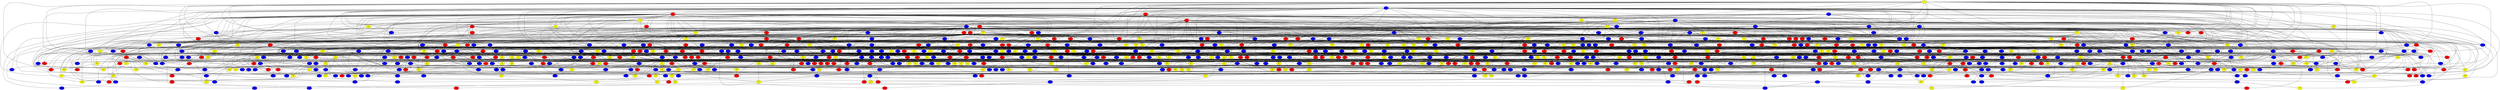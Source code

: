 graph {
0 [style = filled fillcolor = yellow];
1 [style = filled fillcolor = blue];
2 [style = filled fillcolor = red];
3 [style = filled fillcolor = red];
4 [style = filled fillcolor = yellow];
5 [style = filled fillcolor = blue];
6 [style = filled fillcolor = yellow];
7 [style = filled fillcolor = red];
8 [style = filled fillcolor = blue];
9 [style = filled fillcolor = blue];
10 [style = filled fillcolor = yellow];
11 [style = filled fillcolor = blue];
12 [style = filled fillcolor = blue];
13 [style = filled fillcolor = yellow];
14 [style = filled fillcolor = blue];
15 [style = filled fillcolor = blue];
16 [style = filled fillcolor = red];
17 [style = filled fillcolor = blue];
18 [style = filled fillcolor = yellow];
19 [style = filled fillcolor = yellow];
20 [style = filled fillcolor = blue];
21 [style = filled fillcolor = blue];
22 [style = filled fillcolor = red];
23 [style = filled fillcolor = red];
24 [style = filled fillcolor = yellow];
25 [style = filled fillcolor = yellow];
26 [style = filled fillcolor = blue];
27 [style = filled fillcolor = red];
28 [style = filled fillcolor = red];
29 [style = filled fillcolor = blue];
30 [style = filled fillcolor = blue];
31 [style = filled fillcolor = yellow];
32 [style = filled fillcolor = red];
33 [style = filled fillcolor = red];
34 [style = filled fillcolor = yellow];
35 [style = filled fillcolor = yellow];
36 [style = filled fillcolor = red];
37 [style = filled fillcolor = yellow];
38 [style = filled fillcolor = yellow];
39 [style = filled fillcolor = red];
40 [style = filled fillcolor = red];
41 [style = filled fillcolor = blue];
42 [style = filled fillcolor = red];
43 [style = filled fillcolor = yellow];
44 [style = filled fillcolor = blue];
45 [style = filled fillcolor = yellow];
46 [style = filled fillcolor = red];
47 [style = filled fillcolor = yellow];
48 [style = filled fillcolor = red];
49 [style = filled fillcolor = red];
50 [style = filled fillcolor = red];
51 [style = filled fillcolor = red];
52 [style = filled fillcolor = red];
53 [style = filled fillcolor = yellow];
54 [style = filled fillcolor = blue];
55 [style = filled fillcolor = red];
56 [style = filled fillcolor = yellow];
57 [style = filled fillcolor = blue];
58 [style = filled fillcolor = blue];
59 [style = filled fillcolor = yellow];
60 [style = filled fillcolor = blue];
61 [style = filled fillcolor = blue];
62 [style = filled fillcolor = yellow];
63 [style = filled fillcolor = blue];
64 [style = filled fillcolor = yellow];
65 [style = filled fillcolor = blue];
66 [style = filled fillcolor = blue];
67 [style = filled fillcolor = blue];
68 [style = filled fillcolor = blue];
69 [style = filled fillcolor = yellow];
70 [style = filled fillcolor = red];
71 [style = filled fillcolor = blue];
72 [style = filled fillcolor = yellow];
73 [style = filled fillcolor = blue];
74 [style = filled fillcolor = red];
75 [style = filled fillcolor = red];
76 [style = filled fillcolor = blue];
77 [style = filled fillcolor = yellow];
78 [style = filled fillcolor = yellow];
79 [style = filled fillcolor = red];
80 [style = filled fillcolor = red];
81 [style = filled fillcolor = yellow];
82 [style = filled fillcolor = blue];
83 [style = filled fillcolor = red];
84 [style = filled fillcolor = blue];
85 [style = filled fillcolor = blue];
86 [style = filled fillcolor = blue];
87 [style = filled fillcolor = yellow];
88 [style = filled fillcolor = blue];
89 [style = filled fillcolor = red];
90 [style = filled fillcolor = blue];
91 [style = filled fillcolor = red];
92 [style = filled fillcolor = blue];
93 [style = filled fillcolor = blue];
94 [style = filled fillcolor = blue];
95 [style = filled fillcolor = blue];
96 [style = filled fillcolor = blue];
97 [style = filled fillcolor = yellow];
98 [style = filled fillcolor = red];
99 [style = filled fillcolor = yellow];
100 [style = filled fillcolor = blue];
101 [style = filled fillcolor = blue];
102 [style = filled fillcolor = blue];
103 [style = filled fillcolor = blue];
104 [style = filled fillcolor = blue];
105 [style = filled fillcolor = blue];
106 [style = filled fillcolor = yellow];
107 [style = filled fillcolor = yellow];
108 [style = filled fillcolor = blue];
109 [style = filled fillcolor = yellow];
110 [style = filled fillcolor = blue];
111 [style = filled fillcolor = red];
112 [style = filled fillcolor = blue];
113 [style = filled fillcolor = red];
114 [style = filled fillcolor = blue];
115 [style = filled fillcolor = red];
116 [style = filled fillcolor = yellow];
117 [style = filled fillcolor = blue];
118 [style = filled fillcolor = blue];
119 [style = filled fillcolor = yellow];
120 [style = filled fillcolor = red];
121 [style = filled fillcolor = yellow];
122 [style = filled fillcolor = yellow];
123 [style = filled fillcolor = blue];
124 [style = filled fillcolor = red];
125 [style = filled fillcolor = red];
126 [style = filled fillcolor = blue];
127 [style = filled fillcolor = red];
128 [style = filled fillcolor = blue];
129 [style = filled fillcolor = yellow];
130 [style = filled fillcolor = red];
131 [style = filled fillcolor = red];
132 [style = filled fillcolor = yellow];
133 [style = filled fillcolor = blue];
134 [style = filled fillcolor = blue];
135 [style = filled fillcolor = yellow];
136 [style = filled fillcolor = blue];
137 [style = filled fillcolor = red];
138 [style = filled fillcolor = red];
139 [style = filled fillcolor = yellow];
140 [style = filled fillcolor = blue];
141 [style = filled fillcolor = yellow];
142 [style = filled fillcolor = blue];
143 [style = filled fillcolor = red];
144 [style = filled fillcolor = blue];
145 [style = filled fillcolor = blue];
146 [style = filled fillcolor = yellow];
147 [style = filled fillcolor = yellow];
148 [style = filled fillcolor = yellow];
149 [style = filled fillcolor = blue];
150 [style = filled fillcolor = blue];
151 [style = filled fillcolor = red];
152 [style = filled fillcolor = blue];
153 [style = filled fillcolor = red];
154 [style = filled fillcolor = blue];
155 [style = filled fillcolor = red];
156 [style = filled fillcolor = yellow];
157 [style = filled fillcolor = yellow];
158 [style = filled fillcolor = blue];
159 [style = filled fillcolor = yellow];
160 [style = filled fillcolor = red];
161 [style = filled fillcolor = red];
162 [style = filled fillcolor = blue];
163 [style = filled fillcolor = yellow];
164 [style = filled fillcolor = blue];
165 [style = filled fillcolor = red];
166 [style = filled fillcolor = red];
167 [style = filled fillcolor = red];
168 [style = filled fillcolor = yellow];
169 [style = filled fillcolor = yellow];
170 [style = filled fillcolor = red];
171 [style = filled fillcolor = blue];
172 [style = filled fillcolor = red];
173 [style = filled fillcolor = yellow];
174 [style = filled fillcolor = yellow];
175 [style = filled fillcolor = red];
176 [style = filled fillcolor = yellow];
177 [style = filled fillcolor = red];
178 [style = filled fillcolor = red];
179 [style = filled fillcolor = blue];
180 [style = filled fillcolor = red];
181 [style = filled fillcolor = blue];
182 [style = filled fillcolor = blue];
183 [style = filled fillcolor = yellow];
184 [style = filled fillcolor = blue];
185 [style = filled fillcolor = blue];
186 [style = filled fillcolor = red];
187 [style = filled fillcolor = yellow];
188 [style = filled fillcolor = blue];
189 [style = filled fillcolor = yellow];
190 [style = filled fillcolor = blue];
191 [style = filled fillcolor = blue];
192 [style = filled fillcolor = red];
193 [style = filled fillcolor = blue];
194 [style = filled fillcolor = blue];
195 [style = filled fillcolor = blue];
196 [style = filled fillcolor = blue];
197 [style = filled fillcolor = blue];
198 [style = filled fillcolor = blue];
199 [style = filled fillcolor = blue];
200 [style = filled fillcolor = blue];
201 [style = filled fillcolor = blue];
202 [style = filled fillcolor = blue];
203 [style = filled fillcolor = red];
204 [style = filled fillcolor = red];
205 [style = filled fillcolor = blue];
206 [style = filled fillcolor = yellow];
207 [style = filled fillcolor = blue];
208 [style = filled fillcolor = red];
209 [style = filled fillcolor = yellow];
210 [style = filled fillcolor = yellow];
211 [style = filled fillcolor = red];
212 [style = filled fillcolor = blue];
213 [style = filled fillcolor = red];
214 [style = filled fillcolor = yellow];
215 [style = filled fillcolor = yellow];
216 [style = filled fillcolor = blue];
217 [style = filled fillcolor = blue];
218 [style = filled fillcolor = yellow];
219 [style = filled fillcolor = blue];
220 [style = filled fillcolor = yellow];
221 [style = filled fillcolor = blue];
222 [style = filled fillcolor = blue];
223 [style = filled fillcolor = blue];
224 [style = filled fillcolor = red];
225 [style = filled fillcolor = red];
226 [style = filled fillcolor = yellow];
227 [style = filled fillcolor = blue];
228 [style = filled fillcolor = yellow];
229 [style = filled fillcolor = red];
230 [style = filled fillcolor = red];
231 [style = filled fillcolor = red];
232 [style = filled fillcolor = yellow];
233 [style = filled fillcolor = yellow];
234 [style = filled fillcolor = red];
235 [style = filled fillcolor = blue];
236 [style = filled fillcolor = blue];
237 [style = filled fillcolor = red];
238 [style = filled fillcolor = yellow];
239 [style = filled fillcolor = blue];
240 [style = filled fillcolor = yellow];
241 [style = filled fillcolor = blue];
242 [style = filled fillcolor = blue];
243 [style = filled fillcolor = blue];
244 [style = filled fillcolor = blue];
245 [style = filled fillcolor = blue];
246 [style = filled fillcolor = blue];
247 [style = filled fillcolor = blue];
248 [style = filled fillcolor = red];
249 [style = filled fillcolor = yellow];
250 [style = filled fillcolor = yellow];
251 [style = filled fillcolor = red];
252 [style = filled fillcolor = red];
253 [style = filled fillcolor = yellow];
254 [style = filled fillcolor = blue];
255 [style = filled fillcolor = red];
256 [style = filled fillcolor = blue];
257 [style = filled fillcolor = blue];
258 [style = filled fillcolor = blue];
259 [style = filled fillcolor = red];
260 [style = filled fillcolor = blue];
261 [style = filled fillcolor = red];
262 [style = filled fillcolor = yellow];
263 [style = filled fillcolor = blue];
264 [style = filled fillcolor = red];
265 [style = filled fillcolor = blue];
266 [style = filled fillcolor = red];
267 [style = filled fillcolor = blue];
268 [style = filled fillcolor = red];
269 [style = filled fillcolor = blue];
270 [style = filled fillcolor = red];
271 [style = filled fillcolor = blue];
272 [style = filled fillcolor = yellow];
273 [style = filled fillcolor = red];
274 [style = filled fillcolor = blue];
275 [style = filled fillcolor = red];
276 [style = filled fillcolor = yellow];
277 [style = filled fillcolor = blue];
278 [style = filled fillcolor = yellow];
279 [style = filled fillcolor = blue];
280 [style = filled fillcolor = blue];
281 [style = filled fillcolor = blue];
282 [style = filled fillcolor = blue];
283 [style = filled fillcolor = yellow];
284 [style = filled fillcolor = blue];
285 [style = filled fillcolor = yellow];
286 [style = filled fillcolor = blue];
287 [style = filled fillcolor = yellow];
288 [style = filled fillcolor = blue];
289 [style = filled fillcolor = blue];
290 [style = filled fillcolor = blue];
291 [style = filled fillcolor = blue];
292 [style = filled fillcolor = blue];
293 [style = filled fillcolor = blue];
294 [style = filled fillcolor = yellow];
295 [style = filled fillcolor = yellow];
296 [style = filled fillcolor = blue];
297 [style = filled fillcolor = blue];
298 [style = filled fillcolor = yellow];
299 [style = filled fillcolor = blue];
300 [style = filled fillcolor = blue];
301 [style = filled fillcolor = yellow];
302 [style = filled fillcolor = blue];
303 [style = filled fillcolor = blue];
304 [style = filled fillcolor = blue];
305 [style = filled fillcolor = blue];
306 [style = filled fillcolor = red];
307 [style = filled fillcolor = blue];
308 [style = filled fillcolor = blue];
309 [style = filled fillcolor = yellow];
310 [style = filled fillcolor = yellow];
311 [style = filled fillcolor = red];
312 [style = filled fillcolor = blue];
313 [style = filled fillcolor = yellow];
314 [style = filled fillcolor = blue];
315 [style = filled fillcolor = blue];
316 [style = filled fillcolor = red];
317 [style = filled fillcolor = blue];
318 [style = filled fillcolor = yellow];
319 [style = filled fillcolor = blue];
320 [style = filled fillcolor = yellow];
321 [style = filled fillcolor = red];
322 [style = filled fillcolor = yellow];
323 [style = filled fillcolor = yellow];
324 [style = filled fillcolor = yellow];
325 [style = filled fillcolor = yellow];
326 [style = filled fillcolor = blue];
327 [style = filled fillcolor = blue];
328 [style = filled fillcolor = blue];
329 [style = filled fillcolor = yellow];
330 [style = filled fillcolor = yellow];
331 [style = filled fillcolor = blue];
332 [style = filled fillcolor = blue];
333 [style = filled fillcolor = yellow];
334 [style = filled fillcolor = red];
335 [style = filled fillcolor = blue];
336 [style = filled fillcolor = blue];
337 [style = filled fillcolor = blue];
338 [style = filled fillcolor = blue];
339 [style = filled fillcolor = yellow];
340 [style = filled fillcolor = yellow];
341 [style = filled fillcolor = blue];
342 [style = filled fillcolor = yellow];
343 [style = filled fillcolor = red];
344 [style = filled fillcolor = red];
345 [style = filled fillcolor = yellow];
346 [style = filled fillcolor = yellow];
347 [style = filled fillcolor = blue];
348 [style = filled fillcolor = red];
349 [style = filled fillcolor = yellow];
350 [style = filled fillcolor = blue];
351 [style = filled fillcolor = blue];
352 [style = filled fillcolor = red];
353 [style = filled fillcolor = red];
354 [style = filled fillcolor = yellow];
355 [style = filled fillcolor = yellow];
356 [style = filled fillcolor = red];
357 [style = filled fillcolor = red];
358 [style = filled fillcolor = blue];
359 [style = filled fillcolor = yellow];
360 [style = filled fillcolor = blue];
361 [style = filled fillcolor = yellow];
362 [style = filled fillcolor = yellow];
363 [style = filled fillcolor = blue];
364 [style = filled fillcolor = blue];
365 [style = filled fillcolor = blue];
366 [style = filled fillcolor = blue];
367 [style = filled fillcolor = red];
368 [style = filled fillcolor = blue];
369 [style = filled fillcolor = red];
370 [style = filled fillcolor = blue];
371 [style = filled fillcolor = blue];
372 [style = filled fillcolor = red];
373 [style = filled fillcolor = blue];
374 [style = filled fillcolor = blue];
375 [style = filled fillcolor = yellow];
376 [style = filled fillcolor = blue];
377 [style = filled fillcolor = red];
378 [style = filled fillcolor = blue];
379 [style = filled fillcolor = yellow];
380 [style = filled fillcolor = blue];
381 [style = filled fillcolor = blue];
382 [style = filled fillcolor = blue];
383 [style = filled fillcolor = yellow];
384 [style = filled fillcolor = yellow];
385 [style = filled fillcolor = blue];
386 [style = filled fillcolor = yellow];
387 [style = filled fillcolor = blue];
388 [style = filled fillcolor = blue];
389 [style = filled fillcolor = red];
390 [style = filled fillcolor = blue];
391 [style = filled fillcolor = blue];
392 [style = filled fillcolor = blue];
393 [style = filled fillcolor = blue];
394 [style = filled fillcolor = blue];
395 [style = filled fillcolor = blue];
396 [style = filled fillcolor = red];
397 [style = filled fillcolor = yellow];
398 [style = filled fillcolor = blue];
399 [style = filled fillcolor = yellow];
400 [style = filled fillcolor = blue];
401 [style = filled fillcolor = red];
402 [style = filled fillcolor = red];
403 [style = filled fillcolor = blue];
404 [style = filled fillcolor = yellow];
405 [style = filled fillcolor = red];
406 [style = filled fillcolor = red];
407 [style = filled fillcolor = red];
408 [style = filled fillcolor = blue];
409 [style = filled fillcolor = blue];
410 [style = filled fillcolor = blue];
411 [style = filled fillcolor = red];
412 [style = filled fillcolor = blue];
413 [style = filled fillcolor = red];
414 [style = filled fillcolor = blue];
415 [style = filled fillcolor = blue];
416 [style = filled fillcolor = red];
417 [style = filled fillcolor = yellow];
418 [style = filled fillcolor = blue];
419 [style = filled fillcolor = yellow];
420 [style = filled fillcolor = yellow];
421 [style = filled fillcolor = blue];
422 [style = filled fillcolor = yellow];
423 [style = filled fillcolor = blue];
424 [style = filled fillcolor = blue];
425 [style = filled fillcolor = blue];
426 [style = filled fillcolor = red];
427 [style = filled fillcolor = blue];
428 [style = filled fillcolor = blue];
429 [style = filled fillcolor = blue];
430 [style = filled fillcolor = yellow];
431 [style = filled fillcolor = red];
432 [style = filled fillcolor = blue];
433 [style = filled fillcolor = yellow];
434 [style = filled fillcolor = blue];
435 [style = filled fillcolor = blue];
436 [style = filled fillcolor = red];
437 [style = filled fillcolor = yellow];
438 [style = filled fillcolor = red];
439 [style = filled fillcolor = yellow];
440 [style = filled fillcolor = blue];
441 [style = filled fillcolor = red];
442 [style = filled fillcolor = yellow];
443 [style = filled fillcolor = blue];
444 [style = filled fillcolor = yellow];
445 [style = filled fillcolor = red];
446 [style = filled fillcolor = red];
447 [style = filled fillcolor = blue];
448 [style = filled fillcolor = yellow];
449 [style = filled fillcolor = red];
450 [style = filled fillcolor = blue];
451 [style = filled fillcolor = yellow];
452 [style = filled fillcolor = red];
453 [style = filled fillcolor = blue];
454 [style = filled fillcolor = red];
455 [style = filled fillcolor = blue];
456 [style = filled fillcolor = yellow];
457 [style = filled fillcolor = red];
458 [style = filled fillcolor = red];
459 [style = filled fillcolor = yellow];
460 [style = filled fillcolor = blue];
461 [style = filled fillcolor = yellow];
462 [style = filled fillcolor = red];
463 [style = filled fillcolor = blue];
464 [style = filled fillcolor = blue];
465 [style = filled fillcolor = yellow];
466 [style = filled fillcolor = blue];
467 [style = filled fillcolor = red];
468 [style = filled fillcolor = yellow];
469 [style = filled fillcolor = blue];
470 [style = filled fillcolor = red];
471 [style = filled fillcolor = blue];
472 [style = filled fillcolor = blue];
473 [style = filled fillcolor = yellow];
474 [style = filled fillcolor = red];
475 [style = filled fillcolor = blue];
476 [style = filled fillcolor = blue];
477 [style = filled fillcolor = blue];
478 [style = filled fillcolor = blue];
479 [style = filled fillcolor = yellow];
480 [style = filled fillcolor = blue];
481 [style = filled fillcolor = yellow];
482 [style = filled fillcolor = blue];
483 [style = filled fillcolor = yellow];
484 [style = filled fillcolor = blue];
485 [style = filled fillcolor = blue];
486 [style = filled fillcolor = red];
487 [style = filled fillcolor = yellow];
488 [style = filled fillcolor = blue];
489 [style = filled fillcolor = red];
490 [style = filled fillcolor = yellow];
491 [style = filled fillcolor = red];
492 [style = filled fillcolor = red];
493 [style = filled fillcolor = yellow];
494 [style = filled fillcolor = red];
495 [style = filled fillcolor = red];
496 [style = filled fillcolor = yellow];
497 [style = filled fillcolor = blue];
498 [style = filled fillcolor = red];
499 [style = filled fillcolor = red];
500 [style = filled fillcolor = red];
501 [style = filled fillcolor = yellow];
502 [style = filled fillcolor = yellow];
503 [style = filled fillcolor = red];
504 [style = filled fillcolor = blue];
505 [style = filled fillcolor = blue];
506 [style = filled fillcolor = blue];
507 [style = filled fillcolor = blue];
508 [style = filled fillcolor = yellow];
509 [style = filled fillcolor = red];
510 [style = filled fillcolor = yellow];
511 [style = filled fillcolor = yellow];
512 [style = filled fillcolor = blue];
513 [style = filled fillcolor = blue];
514 [style = filled fillcolor = red];
515 [style = filled fillcolor = blue];
516 [style = filled fillcolor = yellow];
517 [style = filled fillcolor = red];
518 [style = filled fillcolor = red];
519 [style = filled fillcolor = yellow];
520 [style = filled fillcolor = red];
521 [style = filled fillcolor = blue];
522 [style = filled fillcolor = blue];
523 [style = filled fillcolor = red];
524 [style = filled fillcolor = blue];
525 [style = filled fillcolor = yellow];
526 [style = filled fillcolor = blue];
527 [style = filled fillcolor = red];
528 [style = filled fillcolor = blue];
529 [style = filled fillcolor = yellow];
530 [style = filled fillcolor = red];
531 [style = filled fillcolor = blue];
532 [style = filled fillcolor = red];
533 [style = filled fillcolor = red];
534 [style = filled fillcolor = blue];
535 [style = filled fillcolor = yellow];
536 [style = filled fillcolor = blue];
537 [style = filled fillcolor = blue];
538 [style = filled fillcolor = red];
539 [style = filled fillcolor = blue];
540 [style = filled fillcolor = yellow];
541 [style = filled fillcolor = blue];
542 [style = filled fillcolor = blue];
543 [style = filled fillcolor = yellow];
544 [style = filled fillcolor = blue];
545 [style = filled fillcolor = blue];
546 [style = filled fillcolor = blue];
547 [style = filled fillcolor = blue];
548 [style = filled fillcolor = blue];
549 [style = filled fillcolor = yellow];
550 [style = filled fillcolor = yellow];
551 [style = filled fillcolor = blue];
552 [style = filled fillcolor = blue];
553 [style = filled fillcolor = blue];
554 [style = filled fillcolor = red];
555 [style = filled fillcolor = blue];
556 [style = filled fillcolor = blue];
557 [style = filled fillcolor = yellow];
558 [style = filled fillcolor = blue];
559 [style = filled fillcolor = blue];
560 [style = filled fillcolor = yellow];
561 [style = filled fillcolor = red];
562 [style = filled fillcolor = blue];
563 [style = filled fillcolor = yellow];
564 [style = filled fillcolor = red];
565 [style = filled fillcolor = blue];
566 [style = filled fillcolor = blue];
567 [style = filled fillcolor = blue];
568 [style = filled fillcolor = blue];
569 [style = filled fillcolor = red];
570 [style = filled fillcolor = blue];
571 [style = filled fillcolor = red];
572 [style = filled fillcolor = yellow];
573 [style = filled fillcolor = blue];
574 [style = filled fillcolor = blue];
575 [style = filled fillcolor = yellow];
576 [style = filled fillcolor = blue];
577 [style = filled fillcolor = red];
578 [style = filled fillcolor = yellow];
579 [style = filled fillcolor = yellow];
580 [style = filled fillcolor = yellow];
581 [style = filled fillcolor = yellow];
582 [style = filled fillcolor = yellow];
583 [style = filled fillcolor = blue];
584 [style = filled fillcolor = red];
585 [style = filled fillcolor = blue];
586 [style = filled fillcolor = yellow];
587 [style = filled fillcolor = red];
588 [style = filled fillcolor = blue];
589 [style = filled fillcolor = red];
590 [style = filled fillcolor = yellow];
591 [style = filled fillcolor = yellow];
592 [style = filled fillcolor = red];
593 [style = filled fillcolor = red];
594 [style = filled fillcolor = blue];
595 [style = filled fillcolor = red];
596 [style = filled fillcolor = yellow];
597 [style = filled fillcolor = yellow];
598 [style = filled fillcolor = red];
599 [style = filled fillcolor = yellow];
600 [style = filled fillcolor = yellow];
601 [style = filled fillcolor = red];
602 [style = filled fillcolor = red];
603 [style = filled fillcolor = red];
604 [style = filled fillcolor = blue];
605 [style = filled fillcolor = red];
606 [style = filled fillcolor = blue];
607 [style = filled fillcolor = blue];
608 [style = filled fillcolor = blue];
609 [style = filled fillcolor = blue];
610 [style = filled fillcolor = yellow];
611 [style = filled fillcolor = red];
612 [style = filled fillcolor = yellow];
613 [style = filled fillcolor = yellow];
614 [style = filled fillcolor = yellow];
615 [style = filled fillcolor = red];
616 [style = filled fillcolor = blue];
617 [style = filled fillcolor = yellow];
618 [style = filled fillcolor = red];
619 [style = filled fillcolor = blue];
620 [style = filled fillcolor = yellow];
621 [style = filled fillcolor = yellow];
622 [style = filled fillcolor = red];
623 [style = filled fillcolor = blue];
624 [style = filled fillcolor = yellow];
625 [style = filled fillcolor = red];
626 [style = filled fillcolor = red];
627 [style = filled fillcolor = blue];
628 [style = filled fillcolor = red];
629 [style = filled fillcolor = blue];
630 [style = filled fillcolor = blue];
631 [style = filled fillcolor = yellow];
632 [style = filled fillcolor = yellow];
633 [style = filled fillcolor = blue];
634 [style = filled fillcolor = red];
635 [style = filled fillcolor = red];
636 [style = filled fillcolor = blue];
637 [style = filled fillcolor = blue];
638 [style = filled fillcolor = yellow];
639 [style = filled fillcolor = blue];
640 [style = filled fillcolor = blue];
641 [style = filled fillcolor = blue];
642 [style = filled fillcolor = blue];
643 [style = filled fillcolor = blue];
644 [style = filled fillcolor = blue];
645 [style = filled fillcolor = red];
646 [style = filled fillcolor = blue];
647 [style = filled fillcolor = blue];
648 [style = filled fillcolor = blue];
649 [style = filled fillcolor = yellow];
650 [style = filled fillcolor = red];
651 [style = filled fillcolor = blue];
652 [style = filled fillcolor = blue];
653 [style = filled fillcolor = red];
654 [style = filled fillcolor = blue];
655 [style = filled fillcolor = red];
656 [style = filled fillcolor = blue];
657 [style = filled fillcolor = blue];
658 [style = filled fillcolor = yellow];
659 [style = filled fillcolor = yellow];
660 [style = filled fillcolor = red];
661 [style = filled fillcolor = red];
662 [style = filled fillcolor = red];
663 [style = filled fillcolor = blue];
664 [style = filled fillcolor = blue];
665 [style = filled fillcolor = red];
666 [style = filled fillcolor = yellow];
667 [style = filled fillcolor = red];
668 [style = filled fillcolor = red];
669 [style = filled fillcolor = yellow];
670 [style = filled fillcolor = yellow];
671 [style = filled fillcolor = yellow];
672 [style = filled fillcolor = yellow];
673 [style = filled fillcolor = blue];
674 [style = filled fillcolor = yellow];
675 [style = filled fillcolor = blue];
676 [style = filled fillcolor = yellow];
677 [style = filled fillcolor = blue];
678 [style = filled fillcolor = red];
679 [style = filled fillcolor = red];
680 [style = filled fillcolor = yellow];
681 [style = filled fillcolor = blue];
682 [style = filled fillcolor = yellow];
683 [style = filled fillcolor = yellow];
684 [style = filled fillcolor = blue];
685 [style = filled fillcolor = yellow];
686 [style = filled fillcolor = blue];
687 [style = filled fillcolor = blue];
688 [style = filled fillcolor = blue];
689 [style = filled fillcolor = blue];
690 [style = filled fillcolor = yellow];
691 [style = filled fillcolor = blue];
692 [style = filled fillcolor = red];
693 [style = filled fillcolor = red];
694 [style = filled fillcolor = blue];
695 [style = filled fillcolor = red];
696 [style = filled fillcolor = red];
697 [style = filled fillcolor = blue];
698 [style = filled fillcolor = yellow];
699 [style = filled fillcolor = yellow];
700 [style = filled fillcolor = blue];
701 [style = filled fillcolor = blue];
702 [style = filled fillcolor = blue];
703 [style = filled fillcolor = yellow];
704 [style = filled fillcolor = red];
705 [style = filled fillcolor = red];
706 [style = filled fillcolor = yellow];
707 [style = filled fillcolor = blue];
708 [style = filled fillcolor = blue];
709 [style = filled fillcolor = yellow];
710 [style = filled fillcolor = blue];
711 [style = filled fillcolor = yellow];
712 [style = filled fillcolor = red];
713 [style = filled fillcolor = blue];
714 [style = filled fillcolor = red];
715 [style = filled fillcolor = yellow];
716 [style = filled fillcolor = yellow];
717 [style = filled fillcolor = red];
718 [style = filled fillcolor = red];
719 [style = filled fillcolor = yellow];
720 [style = filled fillcolor = yellow];
721 [style = filled fillcolor = blue];
722 [style = filled fillcolor = red];
723 [style = filled fillcolor = red];
724 [style = filled fillcolor = blue];
725 [style = filled fillcolor = blue];
726 [style = filled fillcolor = blue];
727 [style = filled fillcolor = yellow];
728 [style = filled fillcolor = blue];
729 [style = filled fillcolor = blue];
730 [style = filled fillcolor = blue];
731 [style = filled fillcolor = blue];
732 [style = filled fillcolor = blue];
733 [style = filled fillcolor = blue];
734 [style = filled fillcolor = yellow];
735 [style = filled fillcolor = blue];
736 [style = filled fillcolor = yellow];
737 [style = filled fillcolor = red];
738 [style = filled fillcolor = blue];
739 [style = filled fillcolor = blue];
740 [style = filled fillcolor = red];
741 [style = filled fillcolor = red];
742 [style = filled fillcolor = blue];
743 [style = filled fillcolor = red];
744 [style = filled fillcolor = red];
745 [style = filled fillcolor = blue];
746 [style = filled fillcolor = red];
747 [style = filled fillcolor = blue];
748 [style = filled fillcolor = blue];
749 [style = filled fillcolor = blue];
750 [style = filled fillcolor = red];
751 [style = filled fillcolor = yellow];
752 [style = filled fillcolor = red];
753 [style = filled fillcolor = blue];
754 [style = filled fillcolor = yellow];
755 [style = filled fillcolor = yellow];
756 [style = filled fillcolor = blue];
757 [style = filled fillcolor = blue];
758 [style = filled fillcolor = red];
759 [style = filled fillcolor = blue];
760 [style = filled fillcolor = blue];
761 [style = filled fillcolor = red];
762 [style = filled fillcolor = red];
763 [style = filled fillcolor = yellow];
764 [style = filled fillcolor = red];
765 [style = filled fillcolor = red];
766 [style = filled fillcolor = blue];
767 [style = filled fillcolor = blue];
768 [style = filled fillcolor = yellow];
769 [style = filled fillcolor = blue];
770 [style = filled fillcolor = blue];
771 [style = filled fillcolor = blue];
772 [style = filled fillcolor = blue];
773 [style = filled fillcolor = blue];
774 [style = filled fillcolor = yellow];
775 [style = filled fillcolor = yellow];
776 [style = filled fillcolor = red];
777 [style = filled fillcolor = blue];
778 [style = filled fillcolor = yellow];
779 [style = filled fillcolor = yellow];
780 [style = filled fillcolor = blue];
781 [style = filled fillcolor = yellow];
782 [style = filled fillcolor = blue];
783 [style = filled fillcolor = blue];
784 [style = filled fillcolor = yellow];
785 [style = filled fillcolor = red];
786 [style = filled fillcolor = blue];
787 [style = filled fillcolor = yellow];
788 [style = filled fillcolor = yellow];
789 [style = filled fillcolor = blue];
790 [style = filled fillcolor = blue];
791 [style = filled fillcolor = yellow];
792 [style = filled fillcolor = blue];
793 [style = filled fillcolor = blue];
794 [style = filled fillcolor = red];
795 [style = filled fillcolor = blue];
796 [style = filled fillcolor = yellow];
797 [style = filled fillcolor = blue];
798 [style = filled fillcolor = red];
799 [style = filled fillcolor = red];
800 [style = filled fillcolor = blue];
801 [style = filled fillcolor = yellow];
802 [style = filled fillcolor = red];
803 [style = filled fillcolor = red];
804 [style = filled fillcolor = yellow];
805 [style = filled fillcolor = red];
806 [style = filled fillcolor = blue];
807 [style = filled fillcolor = blue];
808 [style = filled fillcolor = red];
809 [style = filled fillcolor = yellow];
810 [style = filled fillcolor = blue];
811 [style = filled fillcolor = blue];
812 [style = filled fillcolor = red];
813 [style = filled fillcolor = blue];
814 [style = filled fillcolor = yellow];
815 [style = filled fillcolor = yellow];
816 [style = filled fillcolor = blue];
817 [style = filled fillcolor = red];
818 [style = filled fillcolor = red];
819 [style = filled fillcolor = red];
820 [style = filled fillcolor = blue];
821 [style = filled fillcolor = yellow];
822 [style = filled fillcolor = yellow];
823 [style = filled fillcolor = yellow];
824 [style = filled fillcolor = blue];
825 [style = filled fillcolor = blue];
826 [style = filled fillcolor = blue];
827 [style = filled fillcolor = yellow];
828 [style = filled fillcolor = red];
829 [style = filled fillcolor = yellow];
830 [style = filled fillcolor = blue];
831 [style = filled fillcolor = yellow];
832 [style = filled fillcolor = blue];
833 [style = filled fillcolor = red];
834 [style = filled fillcolor = blue];
835 [style = filled fillcolor = yellow];
836 [style = filled fillcolor = blue];
837 [style = filled fillcolor = blue];
838 [style = filled fillcolor = red];
839 [style = filled fillcolor = red];
840 [style = filled fillcolor = blue];
841 [style = filled fillcolor = blue];
842 [style = filled fillcolor = red];
843 [style = filled fillcolor = yellow];
844 [style = filled fillcolor = blue];
845 [style = filled fillcolor = blue];
846 [style = filled fillcolor = yellow];
847 [style = filled fillcolor = blue];
0 -- 6;
0 -- 9;
0 -- 14;
0 -- 31;
0 -- 34;
0 -- 56;
0 -- 63;
0 -- 77;
0 -- 106;
0 -- 113;
0 -- 126;
0 -- 138;
0 -- 145;
0 -- 153;
0 -- 167;
0 -- 181;
0 -- 212;
0 -- 215;
0 -- 226;
0 -- 246;
0 -- 273;
0 -- 300;
0 -- 360;
0 -- 387;
0 -- 421;
0 -- 445;
0 -- 449;
0 -- 559;
0 -- 595;
0 -- 728;
0 -- 785;
1 -- 2;
1 -- 3;
0 -- 5;
0 -- 3;
0 -- 2;
0 -- 1;
1 -- 4;
1 -- 10;
1 -- 12;
1 -- 18;
1 -- 31;
1 -- 33;
1 -- 34;
1 -- 36;
1 -- 40;
1 -- 46;
1 -- 72;
1 -- 90;
1 -- 98;
1 -- 108;
1 -- 119;
1 -- 129;
1 -- 137;
1 -- 149;
1 -- 152;
1 -- 157;
1 -- 160;
1 -- 176;
1 -- 197;
1 -- 199;
1 -- 201;
1 -- 202;
1 -- 228;
1 -- 246;
1 -- 269;
1 -- 277;
1 -- 286;
1 -- 306;
1 -- 308;
1 -- 322;
1 -- 337;
1 -- 342;
1 -- 343;
1 -- 356;
1 -- 409;
1 -- 416;
1 -- 423;
1 -- 435;
1 -- 445;
1 -- 457;
1 -- 531;
1 -- 574;
1 -- 670;
1 -- 782;
1 -- 808;
1 -- 819;
2 -- 12;
2 -- 16;
2 -- 41;
2 -- 43;
2 -- 47;
2 -- 55;
2 -- 66;
2 -- 81;
2 -- 88;
2 -- 93;
2 -- 196;
2 -- 268;
2 -- 298;
2 -- 370;
2 -- 400;
2 -- 597;
2 -- 622;
2 -- 790;
3 -- 4;
3 -- 5;
3 -- 21;
3 -- 24;
3 -- 26;
3 -- 30;
3 -- 39;
3 -- 40;
3 -- 42;
3 -- 45;
3 -- 51;
3 -- 53;
3 -- 55;
3 -- 56;
3 -- 58;
3 -- 59;
3 -- 68;
3 -- 73;
3 -- 79;
3 -- 90;
3 -- 91;
3 -- 112;
3 -- 121;
3 -- 122;
3 -- 145;
3 -- 150;
3 -- 151;
3 -- 156;
3 -- 168;
3 -- 183;
3 -- 184;
3 -- 186;
3 -- 197;
3 -- 207;
3 -- 224;
3 -- 237;
3 -- 250;
3 -- 260;
3 -- 262;
3 -- 282;
3 -- 284;
3 -- 301;
3 -- 303;
3 -- 341;
3 -- 345;
3 -- 346;
3 -- 352;
3 -- 391;
3 -- 422;
3 -- 472;
3 -- 508;
3 -- 520;
3 -- 557;
3 -- 572;
3 -- 585;
3 -- 650;
3 -- 652;
3 -- 729;
3 -- 762;
3 -- 769;
3 -- 788;
3 -- 823;
4 -- 7;
4 -- 13;
4 -- 29;
4 -- 43;
4 -- 65;
4 -- 75;
4 -- 91;
4 -- 100;
4 -- 102;
4 -- 106;
4 -- 136;
4 -- 181;
4 -- 249;
4 -- 324;
4 -- 337;
4 -- 363;
4 -- 401;
4 -- 408;
4 -- 411;
4 -- 473;
4 -- 556;
4 -- 601;
4 -- 789;
4 -- 797;
4 -- 835;
4 -- 840;
5 -- 13;
5 -- 14;
5 -- 22;
5 -- 93;
5 -- 109;
5 -- 124;
5 -- 140;
5 -- 185;
5 -- 224;
5 -- 256;
5 -- 303;
5 -- 334;
5 -- 365;
5 -- 471;
5 -- 493;
5 -- 496;
5 -- 518;
5 -- 663;
5 -- 822;
6 -- 11;
6 -- 12;
6 -- 13;
6 -- 23;
6 -- 30;
6 -- 47;
6 -- 60;
6 -- 61;
6 -- 67;
6 -- 85;
6 -- 88;
6 -- 90;
6 -- 94;
6 -- 95;
6 -- 171;
6 -- 192;
6 -- 198;
6 -- 213;
6 -- 214;
6 -- 219;
6 -- 310;
6 -- 458;
6 -- 653;
6 -- 773;
6 -- 820;
7 -- 10;
7 -- 17;
7 -- 23;
7 -- 32;
7 -- 42;
7 -- 50;
7 -- 54;
7 -- 60;
7 -- 96;
7 -- 136;
7 -- 161;
7 -- 166;
7 -- 195;
7 -- 225;
7 -- 235;
7 -- 242;
7 -- 247;
7 -- 249;
7 -- 265;
7 -- 272;
7 -- 276;
7 -- 280;
7 -- 302;
7 -- 319;
7 -- 332;
7 -- 341;
7 -- 357;
7 -- 376;
7 -- 383;
7 -- 475;
7 -- 500;
7 -- 518;
7 -- 539;
7 -- 559;
7 -- 613;
7 -- 649;
7 -- 655;
7 -- 683;
7 -- 707;
7 -- 711;
7 -- 740;
7 -- 764;
8 -- 9;
8 -- 16;
8 -- 19;
8 -- 35;
8 -- 81;
8 -- 123;
8 -- 158;
8 -- 171;
8 -- 568;
8 -- 607;
8 -- 755;
8 -- 792;
9 -- 17;
9 -- 49;
9 -- 130;
9 -- 159;
9 -- 162;
9 -- 196;
9 -- 340;
9 -- 354;
9 -- 368;
9 -- 372;
9 -- 577;
9 -- 659;
9 -- 679;
9 -- 698;
9 -- 723;
9 -- 773;
9 -- 838;
10 -- 30;
10 -- 48;
10 -- 54;
10 -- 57;
10 -- 71;
10 -- 75;
10 -- 89;
10 -- 108;
10 -- 126;
10 -- 133;
10 -- 148;
10 -- 229;
10 -- 242;
10 -- 254;
10 -- 267;
10 -- 315;
10 -- 321;
10 -- 348;
10 -- 372;
10 -- 516;
10 -- 520;
10 -- 540;
10 -- 553;
10 -- 618;
10 -- 785;
10 -- 835;
10 -- 839;
11 -- 25;
11 -- 29;
11 -- 77;
11 -- 89;
11 -- 200;
11 -- 213;
11 -- 309;
11 -- 312;
11 -- 480;
11 -- 630;
11 -- 650;
11 -- 663;
12 -- 49;
12 -- 174;
12 -- 270;
12 -- 316;
12 -- 336;
12 -- 406;
12 -- 470;
13 -- 15;
13 -- 18;
13 -- 53;
13 -- 66;
13 -- 73;
13 -- 82;
13 -- 96;
13 -- 101;
13 -- 106;
13 -- 120;
13 -- 139;
13 -- 140;
13 -- 143;
13 -- 193;
13 -- 201;
13 -- 218;
13 -- 252;
13 -- 291;
13 -- 320;
13 -- 331;
13 -- 402;
13 -- 434;
13 -- 455;
13 -- 480;
13 -- 541;
13 -- 551;
13 -- 592;
13 -- 596;
13 -- 664;
13 -- 733;
13 -- 769;
13 -- 788;
14 -- 15;
14 -- 76;
14 -- 85;
14 -- 115;
14 -- 208;
14 -- 284;
14 -- 339;
14 -- 532;
14 -- 537;
14 -- 551;
14 -- 555;
14 -- 571;
14 -- 630;
14 -- 741;
15 -- 22;
15 -- 35;
15 -- 58;
15 -- 67;
15 -- 68;
15 -- 95;
15 -- 97;
15 -- 105;
15 -- 116;
15 -- 120;
15 -- 152;
15 -- 181;
15 -- 189;
15 -- 200;
15 -- 206;
15 -- 252;
15 -- 259;
15 -- 361;
15 -- 426;
15 -- 467;
15 -- 480;
15 -- 505;
15 -- 518;
15 -- 529;
15 -- 533;
15 -- 581;
15 -- 621;
15 -- 672;
15 -- 692;
15 -- 727;
15 -- 744;
15 -- 745;
15 -- 750;
16 -- 17;
16 -- 20;
16 -- 26;
16 -- 82;
16 -- 112;
16 -- 117;
16 -- 167;
16 -- 217;
16 -- 221;
16 -- 248;
16 -- 299;
16 -- 313;
16 -- 319;
16 -- 367;
16 -- 377;
16 -- 404;
16 -- 578;
16 -- 702;
16 -- 732;
17 -- 27;
17 -- 29;
17 -- 77;
17 -- 82;
17 -- 110;
17 -- 127;
17 -- 180;
17 -- 188;
17 -- 202;
17 -- 222;
17 -- 223;
17 -- 295;
17 -- 297;
17 -- 325;
17 -- 385;
17 -- 426;
17 -- 457;
17 -- 484;
17 -- 598;
17 -- 814;
18 -- 59;
18 -- 73;
18 -- 118;
18 -- 199;
18 -- 234;
18 -- 306;
18 -- 349;
18 -- 453;
18 -- 470;
18 -- 533;
19 -- 20;
19 -- 135;
19 -- 629;
20 -- 27;
20 -- 28;
20 -- 50;
20 -- 62;
20 -- 69;
20 -- 117;
20 -- 138;
20 -- 222;
20 -- 262;
20 -- 271;
20 -- 281;
20 -- 337;
20 -- 384;
20 -- 397;
20 -- 519;
20 -- 587;
20 -- 784;
21 -- 28;
21 -- 37;
21 -- 41;
21 -- 44;
21 -- 71;
21 -- 104;
21 -- 137;
21 -- 167;
21 -- 263;
21 -- 703;
21 -- 812;
22 -- 46;
22 -- 51;
22 -- 81;
22 -- 96;
22 -- 107;
22 -- 127;
22 -- 163;
22 -- 164;
22 -- 176;
22 -- 396;
22 -- 409;
22 -- 414;
22 -- 451;
22 -- 654;
22 -- 658;
22 -- 706;
22 -- 726;
23 -- 99;
23 -- 232;
23 -- 268;
23 -- 306;
23 -- 426;
23 -- 446;
24 -- 95;
24 -- 115;
24 -- 494;
24 -- 523;
24 -- 578;
24 -- 690;
25 -- 31;
25 -- 34;
25 -- 52;
25 -- 117;
25 -- 134;
25 -- 166;
25 -- 203;
25 -- 413;
25 -- 466;
25 -- 582;
25 -- 693;
25 -- 770;
26 -- 32;
26 -- 38;
26 -- 78;
26 -- 84;
26 -- 85;
26 -- 92;
26 -- 155;
26 -- 169;
26 -- 176;
26 -- 223;
26 -- 244;
26 -- 273;
26 -- 331;
26 -- 358;
26 -- 491;
26 -- 639;
26 -- 695;
26 -- 720;
26 -- 726;
26 -- 739;
27 -- 326;
27 -- 396;
27 -- 398;
27 -- 469;
27 -- 523;
27 -- 540;
27 -- 628;
28 -- 89;
28 -- 139;
28 -- 195;
28 -- 198;
28 -- 560;
28 -- 607;
29 -- 37;
29 -- 44;
29 -- 79;
29 -- 84;
29 -- 162;
29 -- 174;
29 -- 195;
29 -- 218;
29 -- 228;
29 -- 309;
29 -- 327;
29 -- 393;
29 -- 534;
29 -- 598;
29 -- 734;
29 -- 735;
29 -- 737;
30 -- 33;
30 -- 97;
30 -- 114;
30 -- 159;
30 -- 297;
30 -- 500;
30 -- 565;
30 -- 597;
30 -- 748;
31 -- 102;
31 -- 131;
31 -- 170;
31 -- 247;
31 -- 289;
31 -- 437;
31 -- 438;
31 -- 475;
31 -- 532;
31 -- 656;
31 -- 794;
31 -- 825;
31 -- 827;
32 -- 36;
32 -- 37;
32 -- 41;
32 -- 42;
32 -- 62;
32 -- 80;
32 -- 103;
32 -- 188;
32 -- 194;
32 -- 335;
32 -- 548;
32 -- 607;
32 -- 617;
32 -- 657;
32 -- 707;
32 -- 727;
32 -- 734;
32 -- 736;
32 -- 804;
32 -- 844;
33 -- 93;
33 -- 289;
33 -- 443;
33 -- 720;
34 -- 87;
35 -- 62;
35 -- 133;
35 -- 242;
35 -- 349;
35 -- 404;
35 -- 467;
36 -- 63;
36 -- 300;
36 -- 325;
37 -- 43;
37 -- 76;
37 -- 158;
37 -- 172;
37 -- 220;
37 -- 362;
37 -- 401;
37 -- 429;
37 -- 503;
37 -- 609;
37 -- 675;
37 -- 805;
38 -- 57;
38 -- 94;
38 -- 151;
38 -- 369;
38 -- 376;
38 -- 389;
38 -- 453;
38 -- 741;
39 -- 128;
39 -- 158;
39 -- 239;
39 -- 375;
39 -- 483;
39 -- 665;
40 -- 50;
40 -- 57;
40 -- 102;
40 -- 115;
40 -- 116;
40 -- 148;
40 -- 170;
40 -- 187;
40 -- 495;
40 -- 523;
40 -- 554;
40 -- 580;
40 -- 817;
41 -- 310;
41 -- 393;
41 -- 756;
42 -- 55;
42 -- 98;
42 -- 134;
42 -- 173;
42 -- 236;
42 -- 329;
42 -- 482;
43 -- 416;
44 -- 150;
44 -- 573;
45 -- 177;
45 -- 210;
45 -- 211;
45 -- 399;
45 -- 636;
45 -- 773;
45 -- 819;
46 -- 78;
46 -- 110;
46 -- 156;
46 -- 353;
46 -- 464;
46 -- 468;
46 -- 610;
46 -- 667;
46 -- 679;
46 -- 695;
46 -- 772;
47 -- 61;
47 -- 276;
47 -- 365;
47 -- 436;
47 -- 597;
47 -- 651;
47 -- 710;
48 -- 103;
48 -- 141;
48 -- 247;
48 -- 454;
48 -- 539;
49 -- 103;
49 -- 194;
49 -- 489;
50 -- 52;
50 -- 75;
50 -- 459;
51 -- 152;
51 -- 299;
51 -- 307;
51 -- 484;
51 -- 508;
51 -- 571;
51 -- 796;
52 -- 140;
52 -- 421;
52 -- 512;
52 -- 519;
52 -- 573;
52 -- 605;
52 -- 614;
52 -- 643;
53 -- 220;
53 -- 231;
53 -- 461;
53 -- 477;
53 -- 521;
53 -- 603;
53 -- 604;
53 -- 619;
54 -- 257;
54 -- 300;
54 -- 323;
55 -- 154;
55 -- 175;
55 -- 183;
55 -- 185;
55 -- 243;
55 -- 263;
55 -- 271;
55 -- 274;
55 -- 278;
55 -- 295;
55 -- 316;
55 -- 385;
55 -- 398;
55 -- 435;
55 -- 475;
55 -- 580;
55 -- 589;
55 -- 747;
55 -- 822;
56 -- 70;
56 -- 113;
56 -- 124;
56 -- 386;
56 -- 670;
56 -- 776;
56 -- 815;
56 -- 827;
57 -- 805;
58 -- 65;
58 -- 132;
58 -- 147;
58 -- 438;
58 -- 636;
58 -- 807;
59 -- 74;
59 -- 83;
59 -- 237;
59 -- 305;
59 -- 509;
59 -- 536;
59 -- 697;
60 -- 104;
60 -- 119;
60 -- 157;
60 -- 201;
60 -- 350;
60 -- 370;
60 -- 381;
60 -- 408;
60 -- 696;
61 -- 141;
61 -- 367;
61 -- 454;
61 -- 488;
61 -- 515;
61 -- 623;
62 -- 143;
62 -- 179;
62 -- 207;
62 -- 343;
62 -- 372;
62 -- 627;
62 -- 657;
62 -- 757;
63 -- 101;
63 -- 110;
63 -- 114;
63 -- 168;
63 -- 177;
63 -- 199;
63 -- 203;
63 -- 221;
63 -- 245;
63 -- 377;
63 -- 407;
63 -- 513;
63 -- 573;
63 -- 618;
63 -- 641;
63 -- 704;
63 -- 746;
63 -- 779;
63 -- 797;
63 -- 828;
64 -- 118;
64 -- 270;
64 -- 301;
64 -- 305;
64 -- 332;
64 -- 333;
64 -- 566;
64 -- 567;
64 -- 702;
65 -- 160;
66 -- 163;
66 -- 206;
66 -- 292;
66 -- 444;
66 -- 506;
66 -- 553;
66 -- 762;
66 -- 772;
67 -- 92;
67 -- 487;
67 -- 558;
67 -- 707;
68 -- 70;
68 -- 130;
68 -- 239;
68 -- 254;
68 -- 260;
68 -- 286;
68 -- 323;
68 -- 403;
68 -- 731;
69 -- 87;
69 -- 97;
69 -- 121;
69 -- 233;
69 -- 253;
69 -- 311;
69 -- 493;
69 -- 715;
70 -- 122;
70 -- 123;
70 -- 162;
70 -- 331;
70 -- 443;
70 -- 618;
71 -- 294;
71 -- 311;
71 -- 393;
71 -- 429;
71 -- 501;
71 -- 586;
72 -- 83;
72 -- 108;
72 -- 547;
72 -- 841;
73 -- 119;
73 -- 164;
73 -- 165;
73 -- 166;
73 -- 261;
73 -- 463;
73 -- 697;
73 -- 724;
74 -- 111;
74 -- 324;
74 -- 344;
74 -- 363;
74 -- 436;
74 -- 641;
74 -- 714;
75 -- 111;
75 -- 123;
75 -- 125;
75 -- 255;
75 -- 314;
75 -- 332;
75 -- 345;
75 -- 405;
75 -- 428;
75 -- 682;
75 -- 749;
76 -- 458;
76 -- 756;
77 -- 109;
77 -- 143;
77 -- 427;
77 -- 448;
77 -- 601;
77 -- 674;
77 -- 700;
78 -- 490;
78 -- 565;
78 -- 800;
79 -- 129;
79 -- 512;
80 -- 221;
81 -- 86;
81 -- 132;
81 -- 238;
81 -- 420;
82 -- 205;
82 -- 209;
82 -- 219;
82 -- 256;
82 -- 280;
82 -- 329;
82 -- 444;
82 -- 637;
82 -- 645;
82 -- 646;
82 -- 656;
82 -- 798;
82 -- 845;
83 -- 125;
83 -- 217;
83 -- 304;
83 -- 357;
83 -- 433;
83 -- 486;
83 -- 504;
83 -- 505;
83 -- 691;
84 -- 256;
84 -- 439;
84 -- 546;
84 -- 818;
85 -- 88;
85 -- 100;
85 -- 157;
85 -- 244;
85 -- 364;
85 -- 774;
86 -- 128;
86 -- 178;
86 -- 275;
86 -- 359;
87 -- 104;
87 -- 285;
87 -- 440;
87 -- 645;
88 -- 99;
88 -- 250;
88 -- 421;
88 -- 516;
88 -- 719;
89 -- 735;
89 -- 806;
90 -- 290;
90 -- 321;
90 -- 689;
90 -- 807;
92 -- 611;
92 -- 623;
93 -- 253;
93 -- 275;
93 -- 844;
94 -- 484;
94 -- 616;
94 -- 625;
95 -- 99;
95 -- 259;
95 -- 454;
96 -- 150;
96 -- 255;
97 -- 148;
97 -- 230;
97 -- 231;
97 -- 392;
97 -- 433;
97 -- 487;
97 -- 491;
98 -- 128;
98 -- 249;
98 -- 323;
98 -- 424;
98 -- 643;
99 -- 197;
99 -- 211;
99 -- 307;
99 -- 346;
99 -- 419;
99 -- 538;
99 -- 606;
99 -- 686;
100 -- 146;
100 -- 182;
100 -- 235;
100 -- 264;
100 -- 291;
100 -- 313;
100 -- 517;
100 -- 624;
100 -- 663;
100 -- 715;
100 -- 771;
101 -- 145;
101 -- 183;
101 -- 225;
101 -- 278;
101 -- 319;
101 -- 349;
101 -- 360;
101 -- 392;
101 -- 432;
101 -- 452;
101 -- 591;
101 -- 693;
101 -- 770;
102 -- 126;
102 -- 129;
102 -- 593;
102 -- 633;
102 -- 683;
102 -- 699;
103 -- 251;
103 -- 521;
103 -- 553;
104 -- 164;
104 -- 245;
104 -- 269;
104 -- 592;
104 -- 600;
104 -- 635;
105 -- 465;
105 -- 631;
105 -- 648;
105 -- 649;
105 -- 711;
106 -- 240;
107 -- 282;
107 -- 395;
107 -- 584;
107 -- 673;
108 -- 471;
108 -- 791;
108 -- 840;
109 -- 189;
109 -- 571;
110 -- 153;
110 -- 413;
110 -- 828;
112 -- 258;
112 -- 286;
112 -- 418;
112 -- 751;
113 -- 177;
113 -- 202;
113 -- 296;
113 -- 752;
114 -- 131;
114 -- 230;
114 -- 232;
114 -- 233;
114 -- 236;
114 -- 274;
114 -- 318;
114 -- 381;
114 -- 513;
114 -- 556;
114 -- 625;
114 -- 755;
114 -- 829;
115 -- 133;
115 -- 171;
115 -- 303;
116 -- 233;
116 -- 241;
117 -- 845;
118 -- 397;
118 -- 722;
119 -- 121;
119 -- 209;
119 -- 298;
119 -- 353;
119 -- 402;
119 -- 576;
120 -- 142;
121 -- 366;
121 -- 380;
121 -- 579;
122 -- 189;
122 -- 445;
123 -- 216;
123 -- 465;
124 -- 253;
124 -- 684;
124 -- 772;
125 -- 136;
125 -- 151;
125 -- 206;
125 -- 207;
125 -- 209;
125 -- 255;
125 -- 325;
125 -- 335;
125 -- 354;
125 -- 375;
125 -- 417;
125 -- 469;
125 -- 511;
125 -- 561;
125 -- 668;
125 -- 724;
125 -- 793;
125 -- 836;
126 -- 204;
126 -- 235;
126 -- 424;
126 -- 449;
126 -- 468;
126 -- 499;
126 -- 552;
126 -- 556;
127 -- 153;
127 -- 308;
127 -- 432;
127 -- 442;
127 -- 448;
127 -- 459;
127 -- 803;
129 -- 311;
129 -- 714;
129 -- 776;
129 -- 795;
129 -- 800;
130 -- 241;
130 -- 676;
131 -- 178;
131 -- 278;
131 -- 511;
131 -- 640;
131 -- 816;
132 -- 216;
132 -- 226;
132 -- 288;
134 -- 149;
134 -- 215;
134 -- 230;
134 -- 787;
134 -- 791;
135 -- 371;
136 -- 310;
136 -- 526;
137 -- 141;
137 -- 159;
137 -- 406;
137 -- 437;
137 -- 582;
137 -- 788;
139 -- 172;
139 -- 245;
139 -- 584;
140 -- 163;
140 -- 205;
140 -- 265;
140 -- 460;
140 -- 472;
140 -- 681;
140 -- 812;
141 -- 186;
141 -- 192;
141 -- 498;
142 -- 388;
142 -- 701;
142 -- 782;
143 -- 146;
143 -- 224;
143 -- 252;
143 -- 382;
143 -- 507;
144 -- 461;
144 -- 561;
145 -- 165;
145 -- 211;
145 -- 782;
147 -- 338;
148 -- 170;
148 -- 313;
148 -- 391;
148 -- 490;
149 -- 155;
149 -- 180;
149 -- 190;
149 -- 200;
149 -- 217;
149 -- 258;
149 -- 264;
149 -- 369;
149 -- 431;
149 -- 495;
149 -- 661;
149 -- 676;
149 -- 765;
150 -- 188;
150 -- 266;
150 -- 330;
150 -- 483;
150 -- 494;
150 -- 606;
150 -- 609;
150 -- 783;
151 -- 154;
151 -- 193;
151 -- 757;
151 -- 843;
152 -- 228;
152 -- 395;
152 -- 405;
152 -- 524;
152 -- 594;
152 -- 759;
152 -- 816;
153 -- 241;
153 -- 531;
153 -- 669;
154 -- 156;
154 -- 279;
155 -- 203;
155 -- 212;
155 -- 269;
155 -- 458;
155 -- 525;
155 -- 543;
155 -- 837;
157 -- 160;
157 -- 490;
157 -- 545;
157 -- 632;
157 -- 712;
157 -- 739;
158 -- 173;
158 -- 386;
159 -- 231;
159 -- 368;
159 -- 442;
160 -- 179;
160 -- 184;
160 -- 196;
160 -- 309;
160 -- 622;
161 -- 267;
161 -- 563;
162 -- 248;
162 -- 274;
162 -- 655;
162 -- 721;
162 -- 774;
162 -- 802;
163 -- 175;
163 -- 186;
163 -- 384;
163 -- 385;
163 -- 410;
163 -- 435;
163 -- 524;
163 -- 809;
164 -- 192;
164 -- 366;
164 -- 497;
164 -- 549;
164 -- 801;
165 -- 317;
165 -- 617;
166 -- 387;
166 -- 388;
166 -- 425;
166 -- 583;
167 -- 690;
167 -- 758;
168 -- 293;
168 -- 415;
169 -- 223;
169 -- 317;
169 -- 356;
169 -- 447;
169 -- 694;
169 -- 743;
170 -- 281;
170 -- 409;
170 -- 667;
171 -- 208;
171 -- 220;
171 -- 262;
171 -- 493;
171 -- 575;
171 -- 646;
171 -- 660;
172 -- 185;
172 -- 438;
172 -- 816;
174 -- 359;
175 -- 288;
175 -- 298;
175 -- 336;
175 -- 482;
175 -- 503;
175 -- 675;
175 -- 778;
176 -- 320;
176 -- 447;
176 -- 450;
177 -- 285;
177 -- 338;
177 -- 517;
177 -- 709;
177 -- 795;
178 -- 191;
178 -- 283;
178 -- 314;
179 -- 212;
179 -- 329;
180 -- 318;
180 -- 378;
181 -- 194;
181 -- 287;
181 -- 377;
181 -- 491;
181 -- 623;
182 -- 613;
183 -- 589;
184 -- 210;
184 -- 257;
184 -- 297;
184 -- 312;
184 -- 387;
184 -- 417;
184 -- 451;
184 -- 455;
184 -- 576;
184 -- 598;
184 -- 710;
184 -- 711;
184 -- 761;
184 -- 794;
185 -- 378;
185 -- 522;
185 -- 673;
186 -- 281;
186 -- 418;
186 -- 566;
186 -- 575;
187 -- 215;
187 -- 318;
187 -- 511;
187 -- 726;
188 -- 316;
188 -- 485;
189 -- 431;
189 -- 570;
189 -- 835;
190 -- 463;
192 -- 193;
192 -- 334;
192 -- 360;
192 -- 624;
192 -- 664;
193 -- 415;
193 -- 830;
195 -- 287;
195 -- 305;
195 -- 344;
195 -- 600;
196 -- 226;
196 -- 374;
196 -- 564;
196 -- 789;
197 -- 267;
197 -- 330;
197 -- 666;
198 -- 324;
198 -- 486;
199 -- 621;
199 -- 643;
201 -- 563;
202 -- 595;
203 -- 336;
203 -- 443;
204 -- 341;
205 -- 352;
205 -- 394;
205 -- 767;
206 -- 478;
206 -- 577;
207 -- 530;
208 -- 222;
208 -- 282;
208 -- 342;
208 -- 390;
208 -- 517;
209 -- 554;
210 -- 326;
211 -- 403;
211 -- 404;
211 -- 758;
213 -- 265;
213 -- 514;
213 -- 542;
213 -- 688;
213 -- 780;
213 -- 792;
213 -- 819;
214 -- 514;
215 -- 322;
215 -- 716;
216 -- 431;
216 -- 450;
216 -- 486;
216 -- 536;
216 -- 614;
217 -- 340;
217 -- 631;
217 -- 733;
217 -- 765;
217 -- 785;
217 -- 801;
217 -- 833;
218 -- 237;
219 -- 716;
219 -- 843;
220 -- 379;
221 -- 567;
221 -- 628;
221 -- 682;
221 -- 802;
223 -- 330;
223 -- 371;
223 -- 694;
224 -- 292;
224 -- 407;
225 -- 833;
226 -- 357;
227 -- 260;
227 -- 720;
228 -- 512;
228 -- 765;
230 -- 243;
230 -- 735;
231 -- 410;
231 -- 624;
232 -- 380;
232 -- 473;
232 -- 823;
233 -- 587;
233 -- 662;
234 -- 398;
234 -- 399;
234 -- 697;
235 -- 238;
235 -- 240;
235 -- 525;
235 -- 546;
235 -- 615;
235 -- 732;
235 -- 808;
236 -- 268;
236 -- 634;
236 -- 839;
237 -- 510;
237 -- 764;
239 -- 371;
239 -- 722;
239 -- 774;
240 -- 432;
241 -- 347;
241 -- 488;
241 -- 579;
241 -- 803;
242 -- 412;
242 -- 427;
242 -- 543;
242 -- 719;
242 -- 722;
243 -- 285;
243 -- 424;
243 -- 560;
243 -- 756;
244 -- 542;
244 -- 603;
244 -- 627;
244 -- 705;
246 -- 322;
246 -- 327;
246 -- 550;
246 -- 590;
247 -- 395;
247 -- 619;
247 -- 638;
249 -- 367;
249 -- 713;
250 -- 373;
250 -- 414;
251 -- 293;
251 -- 457;
251 -- 510;
251 -- 834;
252 -- 291;
252 -- 462;
252 -- 590;
252 -- 792;
252 -- 796;
252 -- 808;
253 -- 351;
253 -- 564;
254 -- 428;
254 -- 603;
255 -- 333;
255 -- 430;
255 -- 672;
256 -- 315;
256 -- 478;
257 -- 279;
257 -- 312;
257 -- 317;
257 -- 492;
257 -- 549;
257 -- 583;
257 -- 841;
258 -- 280;
259 -- 358;
259 -- 417;
260 -- 804;
261 -- 351;
261 -- 413;
261 -- 497;
261 -- 500;
261 -- 599;
262 -- 277;
262 -- 642;
262 -- 664;
264 -- 394;
264 -- 505;
264 -- 752;
264 -- 822;
265 -- 550;
265 -- 796;
265 -- 827;
266 -- 433;
266 -- 695;
267 -- 705;
268 -- 339;
268 -- 441;
268 -- 562;
268 -- 591;
268 -- 636;
268 -- 678;
271 -- 288;
271 -- 400;
272 -- 683;
273 -- 279;
273 -- 283;
273 -- 299;
273 -- 315;
273 -- 383;
273 -- 617;
273 -- 686;
273 -- 831;
274 -- 451;
276 -- 699;
277 -- 374;
277 -- 376;
277 -- 561;
277 -- 688;
278 -- 452;
278 -- 519;
278 -- 784;
279 -- 301;
279 -- 662;
280 -- 290;
280 -- 468;
280 -- 564;
282 -- 568;
283 -- 601;
285 -- 455;
286 -- 411;
286 -- 488;
287 -- 361;
287 -- 748;
289 -- 355;
289 -- 469;
289 -- 565;
289 -- 671;
289 -- 725;
290 -- 364;
290 -- 373;
290 -- 477;
290 -- 665;
291 -- 384;
292 -- 562;
294 -- 687;
295 -- 423;
295 -- 496;
295 -- 728;
296 -- 474;
296 -- 698;
298 -- 588;
298 -- 616;
298 -- 649;
299 -- 526;
299 -- 657;
299 -- 660;
300 -- 456;
301 -- 326;
303 -- 847;
304 -- 655;
309 -- 399;
309 -- 406;
309 -- 768;
310 -- 467;
310 -- 535;
310 -- 666;
310 -- 803;
311 -- 354;
311 -- 495;
311 -- 629;
311 -- 799;
311 -- 813;
312 -- 328;
312 -- 662;
312 -- 673;
313 -- 465;
314 -- 403;
314 -- 489;
314 -- 535;
314 -- 768;
315 -- 333;
315 -- 402;
315 -- 504;
315 -- 744;
316 -- 328;
316 -- 514;
317 -- 390;
317 -- 459;
318 -- 422;
321 -- 577;
322 -- 419;
322 -- 570;
323 -- 434;
325 -- 390;
325 -- 478;
325 -- 706;
325 -- 783;
327 -- 513;
329 -- 777;
330 -- 456;
330 -- 589;
331 -- 420;
331 -- 718;
331 -- 824;
332 -- 414;
332 -- 507;
332 -- 784;
334 -- 423;
334 -- 428;
334 -- 563;
335 -- 348;
335 -- 557;
336 -- 747;
337 -- 460;
337 -- 767;
337 -- 824;
338 -- 392;
342 -- 802;
343 -- 532;
345 -- 408;
346 -- 380;
346 -- 411;
346 -- 482;
346 -- 516;
346 -- 836;
347 -- 797;
348 -- 525;
348 -- 746;
348 -- 754;
349 -- 374;
349 -- 786;
350 -- 489;
350 -- 688;
351 -- 363;
352 -- 612;
354 -- 534;
354 -- 660;
355 -- 708;
356 -- 526;
356 -- 675;
356 -- 692;
356 -- 712;
357 -- 611;
357 -- 620;
357 -- 757;
357 -- 830;
357 -- 839;
357 -- 847;
358 -- 430;
358 -- 721;
359 -- 434;
361 -- 826;
362 -- 389;
362 -- 507;
363 -- 733;
364 -- 481;
364 -- 634;
365 -- 777;
367 -- 502;
367 -- 550;
367 -- 633;
368 -- 449;
368 -- 658;
369 -- 420;
369 -- 485;
370 -- 661;
371 -- 760;
372 -- 593;
373 -- 640;
374 -- 479;
374 -- 613;
374 -- 693;
375 -- 544;
375 -- 615;
376 -- 691;
377 -- 464;
377 -- 829;
378 -- 580;
379 -- 737;
380 -- 452;
380 -- 496;
380 -- 510;
380 -- 728;
380 -- 820;
381 -- 528;
382 -- 391;
382 -- 591;
384 -- 530;
384 -- 652;
386 -- 446;
386 -- 487;
387 -- 503;
387 -- 555;
387 -- 719;
387 -- 786;
387 -- 834;
388 -- 430;
388 -- 444;
388 -- 644;
388 -- 831;
389 -- 610;
389 -- 632;
389 -- 730;
390 -- 527;
390 -- 626;
391 -- 400;
391 -- 415;
391 -- 679;
392 -- 544;
393 -- 562;
393 -- 672;
393 -- 820;
395 -- 731;
396 -- 669;
396 -- 764;
396 -- 837;
397 -- 578;
397 -- 742;
398 -- 794;
401 -- 436;
401 -- 759;
402 -- 479;
402 -- 557;
402 -- 759;
405 -- 667;
408 -- 476;
409 -- 439;
410 -- 466;
410 -- 520;
411 -- 441;
411 -- 810;
412 -- 485;
412 -- 748;
412 -- 842;
413 -- 775;
414 -- 612;
415 -- 422;
415 -- 537;
415 -- 824;
416 -- 498;
416 -- 508;
416 -- 753;
418 -- 522;
418 -- 572;
420 -- 648;
421 -- 492;
421 -- 780;
422 -- 668;
422 -- 821;
423 -- 504;
424 -- 768;
425 -- 499;
425 -- 779;
427 -- 439;
428 -- 497;
428 -- 604;
429 -- 463;
430 -- 744;
430 -- 781;
432 -- 608;
432 -- 637;
432 -- 770;
432 -- 810;
433 -- 600;
434 -- 798;
436 -- 807;
437 -- 659;
439 -- 647;
439 -- 795;
441 -- 642;
441 -- 753;
441 -- 778;
442 -- 542;
443 -- 669;
445 -- 522;
445 -- 769;
446 -- 474;
451 -- 671;
451 -- 732;
451 -- 779;
452 -- 687;
453 -- 569;
453 -- 656;
454 -- 677;
455 -- 594;
458 -- 715;
458 -- 725;
459 -- 691;
461 -- 470;
462 -- 638;
463 -- 590;
464 -- 729;
465 -- 638;
465 -- 677;
465 -- 781;
468 -- 529;
468 -- 616;
468 -- 729;
470 -- 742;
471 -- 548;
471 -- 570;
471 -- 703;
471 -- 752;
472 -- 602;
472 -- 685;
473 -- 760;
475 -- 775;
476 -- 531;
476 -- 539;
476 -- 743;
478 -- 825;
482 -- 790;
483 -- 498;
483 -- 684;
484 -- 560;
484 -- 738;
485 -- 583;
485 -- 595;
485 -- 634;
485 -- 777;
485 -- 844;
486 -- 592;
486 -- 685;
487 -- 783;
488 -- 501;
488 -- 548;
490 -- 626;
490 -- 654;
490 -- 736;
492 -- 530;
493 -- 579;
494 -- 502;
495 -- 836;
497 -- 602;
498 -- 546;
499 -- 547;
499 -- 605;
500 -- 593;
500 -- 678;
500 -- 753;
501 -- 743;
504 -- 787;
507 -- 547;
507 -- 587;
507 -- 588;
507 -- 658;
512 -- 568;
517 -- 640;
518 -- 558;
518 -- 596;
518 -- 811;
519 -- 846;
520 -- 659;
520 -- 776;
521 -- 534;
521 -- 574;
521 -- 666;
522 -- 653;
522 -- 676;
522 -- 766;
525 -- 608;
525 -- 619;
526 -- 606;
530 -- 745;
534 -- 791;
535 -- 680;
535 -- 717;
536 -- 805;
537 -- 721;
537 -- 763;
538 -- 646;
538 -- 701;
538 -- 751;
539 -- 684;
542 -- 842;
543 -- 690;
544 -- 775;
544 -- 840;
546 -- 554;
547 -- 645;
548 -- 742;
550 -- 701;
551 -- 737;
551 -- 825;
553 -- 569;
554 -- 799;
555 -- 800;
557 -- 681;
559 -- 758;
561 -- 781;
562 -- 610;
563 -- 692;
567 -- 569;
573 -- 581;
575 -- 705;
576 -- 674;
577 -- 585;
578 -- 682;
581 -- 790;
583 -- 830;
586 -- 599;
587 -- 651;
587 -- 832;
589 -- 842;
591 -- 700;
592 -- 631;
593 -- 627;
593 -- 644;
594 -- 689;
594 -- 723;
596 -- 608;
597 -- 801;
604 -- 639;
607 -- 798;
610 -- 754;
611 -- 809;
615 -- 815;
617 -- 810;
617 -- 834;
618 -- 687;
619 -- 831;
623 -- 843;
625 -- 678;
632 -- 670;
632 -- 731;
635 -- 730;
641 -- 799;
643 -- 647;
646 -- 818;
649 -- 837;
652 -- 789;
655 -- 704;
656 -- 694;
665 -- 671;
666 -- 716;
671 -- 749;
673 -- 755;
677 -- 747;
678 -- 832;
693 -- 818;
695 -- 771;
699 -- 708;
712 -- 718;
715 -- 826;
716 -- 718;
720 -- 745;
724 -- 841;
725 -- 763;
726 -- 793;
726 -- 838;
730 -- 763;
736 -- 767;
741 -- 761;
747 -- 847;
748 -- 814;
760 -- 823;
768 -- 804;
796 -- 821;
814 -- 838;
}
